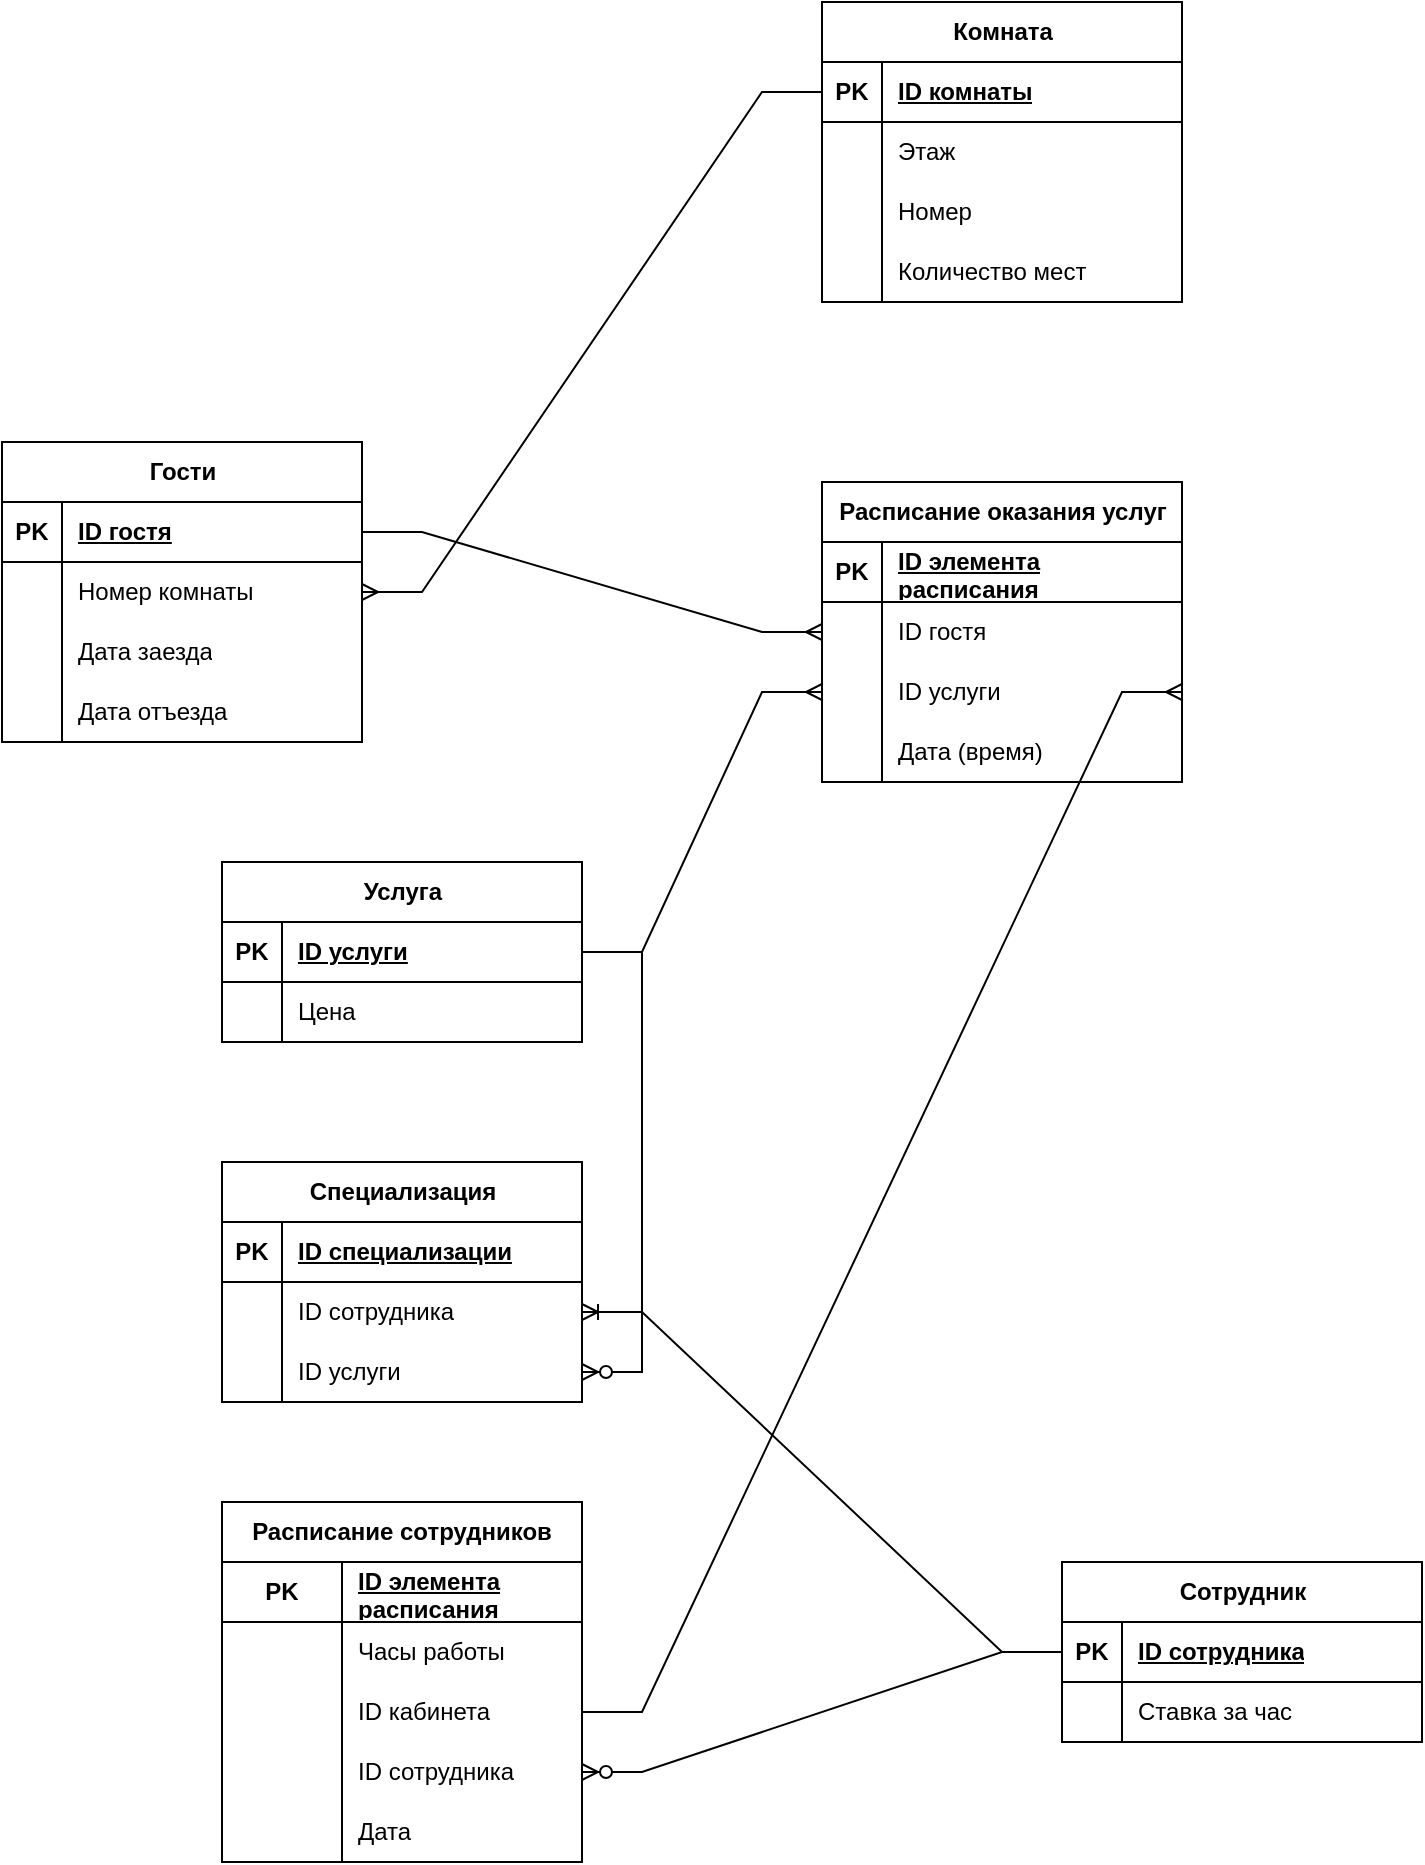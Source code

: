 <mxfile version="24.7.17">
  <diagram id="R2lEEEUBdFMjLlhIrx00" name="Page-1">
    <mxGraphModel dx="1364" dy="1893" grid="1" gridSize="10" guides="1" tooltips="1" connect="1" arrows="1" fold="1" page="1" pageScale="1" pageWidth="850" pageHeight="1100" math="0" shadow="0" extFonts="Permanent Marker^https://fonts.googleapis.com/css?family=Permanent+Marker">
      <root>
        <mxCell id="0" />
        <mxCell id="1" parent="0" />
        <mxCell id="NCpCx7jF1fwBxoFkm1dF-19" value="Гости" style="shape=table;startSize=30;container=1;collapsible=1;childLayout=tableLayout;fixedRows=1;rowLines=0;fontStyle=1;align=center;resizeLast=1;html=1;" parent="1" vertex="1">
          <mxGeometry x="80" y="30" width="180" height="150" as="geometry" />
        </mxCell>
        <mxCell id="NCpCx7jF1fwBxoFkm1dF-20" value="" style="shape=tableRow;horizontal=0;startSize=0;swimlaneHead=0;swimlaneBody=0;fillColor=none;collapsible=0;dropTarget=0;points=[[0,0.5],[1,0.5]];portConstraint=eastwest;top=0;left=0;right=0;bottom=1;" parent="NCpCx7jF1fwBxoFkm1dF-19" vertex="1">
          <mxGeometry y="30" width="180" height="30" as="geometry" />
        </mxCell>
        <mxCell id="NCpCx7jF1fwBxoFkm1dF-21" value="PK" style="shape=partialRectangle;connectable=0;fillColor=none;top=0;left=0;bottom=0;right=0;fontStyle=1;overflow=hidden;whiteSpace=wrap;html=1;" parent="NCpCx7jF1fwBxoFkm1dF-20" vertex="1">
          <mxGeometry width="30" height="30" as="geometry">
            <mxRectangle width="30" height="30" as="alternateBounds" />
          </mxGeometry>
        </mxCell>
        <mxCell id="NCpCx7jF1fwBxoFkm1dF-22" value="ID гостя" style="shape=partialRectangle;connectable=0;fillColor=none;top=0;left=0;bottom=0;right=0;align=left;spacingLeft=6;fontStyle=5;overflow=hidden;whiteSpace=wrap;html=1;" parent="NCpCx7jF1fwBxoFkm1dF-20" vertex="1">
          <mxGeometry x="30" width="150" height="30" as="geometry">
            <mxRectangle width="150" height="30" as="alternateBounds" />
          </mxGeometry>
        </mxCell>
        <mxCell id="NCpCx7jF1fwBxoFkm1dF-23" value="" style="shape=tableRow;horizontal=0;startSize=0;swimlaneHead=0;swimlaneBody=0;fillColor=none;collapsible=0;dropTarget=0;points=[[0,0.5],[1,0.5]];portConstraint=eastwest;top=0;left=0;right=0;bottom=0;" parent="NCpCx7jF1fwBxoFkm1dF-19" vertex="1">
          <mxGeometry y="60" width="180" height="30" as="geometry" />
        </mxCell>
        <mxCell id="NCpCx7jF1fwBxoFkm1dF-24" value="" style="shape=partialRectangle;connectable=0;fillColor=none;top=0;left=0;bottom=0;right=0;editable=1;overflow=hidden;whiteSpace=wrap;html=1;" parent="NCpCx7jF1fwBxoFkm1dF-23" vertex="1">
          <mxGeometry width="30" height="30" as="geometry">
            <mxRectangle width="30" height="30" as="alternateBounds" />
          </mxGeometry>
        </mxCell>
        <mxCell id="NCpCx7jF1fwBxoFkm1dF-25" value="Номер комнаты" style="shape=partialRectangle;connectable=0;fillColor=none;top=0;left=0;bottom=0;right=0;align=left;spacingLeft=6;overflow=hidden;whiteSpace=wrap;html=1;" parent="NCpCx7jF1fwBxoFkm1dF-23" vertex="1">
          <mxGeometry x="30" width="150" height="30" as="geometry">
            <mxRectangle width="150" height="30" as="alternateBounds" />
          </mxGeometry>
        </mxCell>
        <mxCell id="e6hkBYDrYQMkXcnbebvH-100" style="shape=tableRow;horizontal=0;startSize=0;swimlaneHead=0;swimlaneBody=0;fillColor=none;collapsible=0;dropTarget=0;points=[[0,0.5],[1,0.5]];portConstraint=eastwest;top=0;left=0;right=0;bottom=0;" vertex="1" parent="NCpCx7jF1fwBxoFkm1dF-19">
          <mxGeometry y="90" width="180" height="30" as="geometry" />
        </mxCell>
        <mxCell id="e6hkBYDrYQMkXcnbebvH-101" style="shape=partialRectangle;connectable=0;fillColor=none;top=0;left=0;bottom=0;right=0;editable=1;overflow=hidden;whiteSpace=wrap;html=1;" vertex="1" parent="e6hkBYDrYQMkXcnbebvH-100">
          <mxGeometry width="30" height="30" as="geometry">
            <mxRectangle width="30" height="30" as="alternateBounds" />
          </mxGeometry>
        </mxCell>
        <mxCell id="e6hkBYDrYQMkXcnbebvH-102" value="Дата заезда" style="shape=partialRectangle;connectable=0;fillColor=none;top=0;left=0;bottom=0;right=0;align=left;spacingLeft=6;overflow=hidden;whiteSpace=wrap;html=1;" vertex="1" parent="e6hkBYDrYQMkXcnbebvH-100">
          <mxGeometry x="30" width="150" height="30" as="geometry">
            <mxRectangle width="150" height="30" as="alternateBounds" />
          </mxGeometry>
        </mxCell>
        <mxCell id="e6hkBYDrYQMkXcnbebvH-103" style="shape=tableRow;horizontal=0;startSize=0;swimlaneHead=0;swimlaneBody=0;fillColor=none;collapsible=0;dropTarget=0;points=[[0,0.5],[1,0.5]];portConstraint=eastwest;top=0;left=0;right=0;bottom=0;" vertex="1" parent="NCpCx7jF1fwBxoFkm1dF-19">
          <mxGeometry y="120" width="180" height="30" as="geometry" />
        </mxCell>
        <mxCell id="e6hkBYDrYQMkXcnbebvH-104" style="shape=partialRectangle;connectable=0;fillColor=none;top=0;left=0;bottom=0;right=0;editable=1;overflow=hidden;whiteSpace=wrap;html=1;" vertex="1" parent="e6hkBYDrYQMkXcnbebvH-103">
          <mxGeometry width="30" height="30" as="geometry">
            <mxRectangle width="30" height="30" as="alternateBounds" />
          </mxGeometry>
        </mxCell>
        <mxCell id="e6hkBYDrYQMkXcnbebvH-105" value="Дата отъезда" style="shape=partialRectangle;connectable=0;fillColor=none;top=0;left=0;bottom=0;right=0;align=left;spacingLeft=6;overflow=hidden;whiteSpace=wrap;html=1;" vertex="1" parent="e6hkBYDrYQMkXcnbebvH-103">
          <mxGeometry x="30" width="150" height="30" as="geometry">
            <mxRectangle width="150" height="30" as="alternateBounds" />
          </mxGeometry>
        </mxCell>
        <mxCell id="NCpCx7jF1fwBxoFkm1dF-58" value="Расписание оказания услуг" style="shape=table;startSize=30;container=1;collapsible=1;childLayout=tableLayout;fixedRows=1;rowLines=0;fontStyle=1;align=center;resizeLast=1;html=1;" parent="1" vertex="1">
          <mxGeometry x="490" y="50" width="180" height="150" as="geometry" />
        </mxCell>
        <mxCell id="NCpCx7jF1fwBxoFkm1dF-59" value="" style="shape=tableRow;horizontal=0;startSize=0;swimlaneHead=0;swimlaneBody=0;fillColor=none;collapsible=0;dropTarget=0;points=[[0,0.5],[1,0.5]];portConstraint=eastwest;top=0;left=0;right=0;bottom=1;" parent="NCpCx7jF1fwBxoFkm1dF-58" vertex="1">
          <mxGeometry y="30" width="180" height="30" as="geometry" />
        </mxCell>
        <mxCell id="NCpCx7jF1fwBxoFkm1dF-60" value="PK" style="shape=partialRectangle;connectable=0;fillColor=none;top=0;left=0;bottom=0;right=0;fontStyle=1;overflow=hidden;whiteSpace=wrap;html=1;" parent="NCpCx7jF1fwBxoFkm1dF-59" vertex="1">
          <mxGeometry width="30" height="30" as="geometry">
            <mxRectangle width="30" height="30" as="alternateBounds" />
          </mxGeometry>
        </mxCell>
        <mxCell id="NCpCx7jF1fwBxoFkm1dF-61" value="ID элемента расписания" style="shape=partialRectangle;connectable=0;fillColor=none;top=0;left=0;bottom=0;right=0;align=left;spacingLeft=6;fontStyle=5;overflow=hidden;whiteSpace=wrap;html=1;" parent="NCpCx7jF1fwBxoFkm1dF-59" vertex="1">
          <mxGeometry x="30" width="150" height="30" as="geometry">
            <mxRectangle width="150" height="30" as="alternateBounds" />
          </mxGeometry>
        </mxCell>
        <mxCell id="NCpCx7jF1fwBxoFkm1dF-62" value="" style="shape=tableRow;horizontal=0;startSize=0;swimlaneHead=0;swimlaneBody=0;fillColor=none;collapsible=0;dropTarget=0;points=[[0,0.5],[1,0.5]];portConstraint=eastwest;top=0;left=0;right=0;bottom=0;" parent="NCpCx7jF1fwBxoFkm1dF-58" vertex="1">
          <mxGeometry y="60" width="180" height="30" as="geometry" />
        </mxCell>
        <mxCell id="NCpCx7jF1fwBxoFkm1dF-63" value="" style="shape=partialRectangle;connectable=0;fillColor=none;top=0;left=0;bottom=0;right=0;editable=1;overflow=hidden;whiteSpace=wrap;html=1;" parent="NCpCx7jF1fwBxoFkm1dF-62" vertex="1">
          <mxGeometry width="30" height="30" as="geometry">
            <mxRectangle width="30" height="30" as="alternateBounds" />
          </mxGeometry>
        </mxCell>
        <mxCell id="NCpCx7jF1fwBxoFkm1dF-64" value="ID гостя" style="shape=partialRectangle;connectable=0;fillColor=none;top=0;left=0;bottom=0;right=0;align=left;spacingLeft=6;overflow=hidden;whiteSpace=wrap;html=1;" parent="NCpCx7jF1fwBxoFkm1dF-62" vertex="1">
          <mxGeometry x="30" width="150" height="30" as="geometry">
            <mxRectangle width="150" height="30" as="alternateBounds" />
          </mxGeometry>
        </mxCell>
        <mxCell id="NCpCx7jF1fwBxoFkm1dF-65" value="" style="shape=tableRow;horizontal=0;startSize=0;swimlaneHead=0;swimlaneBody=0;fillColor=none;collapsible=0;dropTarget=0;points=[[0,0.5],[1,0.5]];portConstraint=eastwest;top=0;left=0;right=0;bottom=0;" parent="NCpCx7jF1fwBxoFkm1dF-58" vertex="1">
          <mxGeometry y="90" width="180" height="30" as="geometry" />
        </mxCell>
        <mxCell id="NCpCx7jF1fwBxoFkm1dF-66" value="" style="shape=partialRectangle;connectable=0;fillColor=none;top=0;left=0;bottom=0;right=0;editable=1;overflow=hidden;whiteSpace=wrap;html=1;" parent="NCpCx7jF1fwBxoFkm1dF-65" vertex="1">
          <mxGeometry width="30" height="30" as="geometry">
            <mxRectangle width="30" height="30" as="alternateBounds" />
          </mxGeometry>
        </mxCell>
        <mxCell id="NCpCx7jF1fwBxoFkm1dF-67" value="ID услуги" style="shape=partialRectangle;connectable=0;fillColor=none;top=0;left=0;bottom=0;right=0;align=left;spacingLeft=6;overflow=hidden;whiteSpace=wrap;html=1;" parent="NCpCx7jF1fwBxoFkm1dF-65" vertex="1">
          <mxGeometry x="30" width="150" height="30" as="geometry">
            <mxRectangle width="150" height="30" as="alternateBounds" />
          </mxGeometry>
        </mxCell>
        <mxCell id="NCpCx7jF1fwBxoFkm1dF-71" style="shape=tableRow;horizontal=0;startSize=0;swimlaneHead=0;swimlaneBody=0;fillColor=none;collapsible=0;dropTarget=0;points=[[0,0.5],[1,0.5]];portConstraint=eastwest;top=0;left=0;right=0;bottom=0;" parent="NCpCx7jF1fwBxoFkm1dF-58" vertex="1">
          <mxGeometry y="120" width="180" height="30" as="geometry" />
        </mxCell>
        <mxCell id="NCpCx7jF1fwBxoFkm1dF-72" style="shape=partialRectangle;connectable=0;fillColor=none;top=0;left=0;bottom=0;right=0;editable=1;overflow=hidden;whiteSpace=wrap;html=1;" parent="NCpCx7jF1fwBxoFkm1dF-71" vertex="1">
          <mxGeometry width="30" height="30" as="geometry">
            <mxRectangle width="30" height="30" as="alternateBounds" />
          </mxGeometry>
        </mxCell>
        <mxCell id="NCpCx7jF1fwBxoFkm1dF-73" value="Дата (время)" style="shape=partialRectangle;connectable=0;fillColor=none;top=0;left=0;bottom=0;right=0;align=left;spacingLeft=6;overflow=hidden;whiteSpace=wrap;html=1;" parent="NCpCx7jF1fwBxoFkm1dF-71" vertex="1">
          <mxGeometry x="30" width="150" height="30" as="geometry">
            <mxRectangle width="150" height="30" as="alternateBounds" />
          </mxGeometry>
        </mxCell>
        <mxCell id="NCpCx7jF1fwBxoFkm1dF-79" value="" style="edgeStyle=entityRelationEdgeStyle;fontSize=12;html=1;endArrow=ERmany;rounded=0;exitX=1;exitY=0.5;exitDx=0;exitDy=0;entryX=0;entryY=0.5;entryDx=0;entryDy=0;" parent="1" source="NCpCx7jF1fwBxoFkm1dF-20" target="NCpCx7jF1fwBxoFkm1dF-62" edge="1">
          <mxGeometry width="100" height="100" relative="1" as="geometry">
            <mxPoint x="590" y="490" as="sourcePoint" />
            <mxPoint x="690" y="390" as="targetPoint" />
          </mxGeometry>
        </mxCell>
        <mxCell id="NCpCx7jF1fwBxoFkm1dF-135" value="Расписание сотрудников" style="shape=table;startSize=30;container=1;collapsible=1;childLayout=tableLayout;fixedRows=1;rowLines=0;fontStyle=1;align=center;resizeLast=1;html=1;whiteSpace=wrap;" parent="1" vertex="1">
          <mxGeometry x="190" y="560" width="180" height="180" as="geometry" />
        </mxCell>
        <mxCell id="NCpCx7jF1fwBxoFkm1dF-139" value="" style="shape=tableRow;horizontal=0;startSize=0;swimlaneHead=0;swimlaneBody=0;fillColor=none;collapsible=0;dropTarget=0;points=[[0,0.5],[1,0.5]];portConstraint=eastwest;top=0;left=0;right=0;bottom=1;html=1;" parent="NCpCx7jF1fwBxoFkm1dF-135" vertex="1">
          <mxGeometry y="30" width="180" height="30" as="geometry" />
        </mxCell>
        <mxCell id="NCpCx7jF1fwBxoFkm1dF-140" value="PK" style="shape=partialRectangle;connectable=0;fillColor=none;top=0;left=0;bottom=0;right=0;fontStyle=1;overflow=hidden;html=1;whiteSpace=wrap;" parent="NCpCx7jF1fwBxoFkm1dF-139" vertex="1">
          <mxGeometry width="60" height="30" as="geometry">
            <mxRectangle width="60" height="30" as="alternateBounds" />
          </mxGeometry>
        </mxCell>
        <mxCell id="NCpCx7jF1fwBxoFkm1dF-141" value="ID элемента расписания&amp;nbsp;" style="shape=partialRectangle;connectable=0;fillColor=none;top=0;left=0;bottom=0;right=0;align=left;spacingLeft=6;fontStyle=5;overflow=hidden;html=1;whiteSpace=wrap;" parent="NCpCx7jF1fwBxoFkm1dF-139" vertex="1">
          <mxGeometry x="60" width="120" height="30" as="geometry">
            <mxRectangle width="120" height="30" as="alternateBounds" />
          </mxGeometry>
        </mxCell>
        <mxCell id="NCpCx7jF1fwBxoFkm1dF-142" value="" style="shape=tableRow;horizontal=0;startSize=0;swimlaneHead=0;swimlaneBody=0;fillColor=none;collapsible=0;dropTarget=0;points=[[0,0.5],[1,0.5]];portConstraint=eastwest;top=0;left=0;right=0;bottom=0;html=1;" parent="NCpCx7jF1fwBxoFkm1dF-135" vertex="1">
          <mxGeometry y="60" width="180" height="30" as="geometry" />
        </mxCell>
        <mxCell id="NCpCx7jF1fwBxoFkm1dF-143" value="" style="shape=partialRectangle;connectable=0;fillColor=none;top=0;left=0;bottom=0;right=0;editable=1;overflow=hidden;html=1;whiteSpace=wrap;" parent="NCpCx7jF1fwBxoFkm1dF-142" vertex="1">
          <mxGeometry width="60" height="30" as="geometry">
            <mxRectangle width="60" height="30" as="alternateBounds" />
          </mxGeometry>
        </mxCell>
        <mxCell id="NCpCx7jF1fwBxoFkm1dF-144" value="Часы работы" style="shape=partialRectangle;connectable=0;fillColor=none;top=0;left=0;bottom=0;right=0;align=left;spacingLeft=6;overflow=hidden;html=1;whiteSpace=wrap;" parent="NCpCx7jF1fwBxoFkm1dF-142" vertex="1">
          <mxGeometry x="60" width="120" height="30" as="geometry">
            <mxRectangle width="120" height="30" as="alternateBounds" />
          </mxGeometry>
        </mxCell>
        <mxCell id="e6hkBYDrYQMkXcnbebvH-26" style="shape=tableRow;horizontal=0;startSize=0;swimlaneHead=0;swimlaneBody=0;fillColor=none;collapsible=0;dropTarget=0;points=[[0,0.5],[1,0.5]];portConstraint=eastwest;top=0;left=0;right=0;bottom=0;html=1;" vertex="1" parent="NCpCx7jF1fwBxoFkm1dF-135">
          <mxGeometry y="90" width="180" height="30" as="geometry" />
        </mxCell>
        <mxCell id="e6hkBYDrYQMkXcnbebvH-27" style="shape=partialRectangle;connectable=0;fillColor=none;top=0;left=0;bottom=0;right=0;editable=1;overflow=hidden;html=1;whiteSpace=wrap;" vertex="1" parent="e6hkBYDrYQMkXcnbebvH-26">
          <mxGeometry width="60" height="30" as="geometry">
            <mxRectangle width="60" height="30" as="alternateBounds" />
          </mxGeometry>
        </mxCell>
        <mxCell id="e6hkBYDrYQMkXcnbebvH-28" value="ID кабинета" style="shape=partialRectangle;connectable=0;fillColor=none;top=0;left=0;bottom=0;right=0;align=left;spacingLeft=6;overflow=hidden;html=1;whiteSpace=wrap;" vertex="1" parent="e6hkBYDrYQMkXcnbebvH-26">
          <mxGeometry x="60" width="120" height="30" as="geometry">
            <mxRectangle width="120" height="30" as="alternateBounds" />
          </mxGeometry>
        </mxCell>
        <mxCell id="e6hkBYDrYQMkXcnbebvH-29" style="shape=tableRow;horizontal=0;startSize=0;swimlaneHead=0;swimlaneBody=0;fillColor=none;collapsible=0;dropTarget=0;points=[[0,0.5],[1,0.5]];portConstraint=eastwest;top=0;left=0;right=0;bottom=0;html=1;" vertex="1" parent="NCpCx7jF1fwBxoFkm1dF-135">
          <mxGeometry y="120" width="180" height="30" as="geometry" />
        </mxCell>
        <mxCell id="e6hkBYDrYQMkXcnbebvH-30" style="shape=partialRectangle;connectable=0;fillColor=none;top=0;left=0;bottom=0;right=0;editable=1;overflow=hidden;html=1;whiteSpace=wrap;" vertex="1" parent="e6hkBYDrYQMkXcnbebvH-29">
          <mxGeometry width="60" height="30" as="geometry">
            <mxRectangle width="60" height="30" as="alternateBounds" />
          </mxGeometry>
        </mxCell>
        <mxCell id="e6hkBYDrYQMkXcnbebvH-31" value="ID сотрудника" style="shape=partialRectangle;connectable=0;fillColor=none;top=0;left=0;bottom=0;right=0;align=left;spacingLeft=6;overflow=hidden;html=1;whiteSpace=wrap;" vertex="1" parent="e6hkBYDrYQMkXcnbebvH-29">
          <mxGeometry x="60" width="120" height="30" as="geometry">
            <mxRectangle width="120" height="30" as="alternateBounds" />
          </mxGeometry>
        </mxCell>
        <mxCell id="e6hkBYDrYQMkXcnbebvH-33" style="shape=tableRow;horizontal=0;startSize=0;swimlaneHead=0;swimlaneBody=0;fillColor=none;collapsible=0;dropTarget=0;points=[[0,0.5],[1,0.5]];portConstraint=eastwest;top=0;left=0;right=0;bottom=0;html=1;" vertex="1" parent="NCpCx7jF1fwBxoFkm1dF-135">
          <mxGeometry y="150" width="180" height="30" as="geometry" />
        </mxCell>
        <mxCell id="e6hkBYDrYQMkXcnbebvH-34" style="shape=partialRectangle;connectable=0;fillColor=none;top=0;left=0;bottom=0;right=0;editable=1;overflow=hidden;html=1;whiteSpace=wrap;" vertex="1" parent="e6hkBYDrYQMkXcnbebvH-33">
          <mxGeometry width="60" height="30" as="geometry">
            <mxRectangle width="60" height="30" as="alternateBounds" />
          </mxGeometry>
        </mxCell>
        <mxCell id="e6hkBYDrYQMkXcnbebvH-35" value="Дата" style="shape=partialRectangle;connectable=0;fillColor=none;top=0;left=0;bottom=0;right=0;align=left;spacingLeft=6;overflow=hidden;html=1;whiteSpace=wrap;" vertex="1" parent="e6hkBYDrYQMkXcnbebvH-33">
          <mxGeometry x="60" width="120" height="30" as="geometry">
            <mxRectangle width="120" height="30" as="alternateBounds" />
          </mxGeometry>
        </mxCell>
        <mxCell id="e6hkBYDrYQMkXcnbebvH-2" value="Сотрудник" style="shape=table;startSize=30;container=1;collapsible=1;childLayout=tableLayout;fixedRows=1;rowLines=0;fontStyle=1;align=center;resizeLast=1;html=1;" vertex="1" parent="1">
          <mxGeometry x="610" y="590" width="180" height="90" as="geometry" />
        </mxCell>
        <mxCell id="e6hkBYDrYQMkXcnbebvH-3" value="" style="shape=tableRow;horizontal=0;startSize=0;swimlaneHead=0;swimlaneBody=0;fillColor=none;collapsible=0;dropTarget=0;points=[[0,0.5],[1,0.5]];portConstraint=eastwest;top=0;left=0;right=0;bottom=1;" vertex="1" parent="e6hkBYDrYQMkXcnbebvH-2">
          <mxGeometry y="30" width="180" height="30" as="geometry" />
        </mxCell>
        <mxCell id="e6hkBYDrYQMkXcnbebvH-4" value="PK" style="shape=partialRectangle;connectable=0;fillColor=none;top=0;left=0;bottom=0;right=0;fontStyle=1;overflow=hidden;whiteSpace=wrap;html=1;" vertex="1" parent="e6hkBYDrYQMkXcnbebvH-3">
          <mxGeometry width="30" height="30" as="geometry">
            <mxRectangle width="30" height="30" as="alternateBounds" />
          </mxGeometry>
        </mxCell>
        <mxCell id="e6hkBYDrYQMkXcnbebvH-5" value="ID сотрудника" style="shape=partialRectangle;connectable=0;fillColor=none;top=0;left=0;bottom=0;right=0;align=left;spacingLeft=6;fontStyle=5;overflow=hidden;whiteSpace=wrap;html=1;" vertex="1" parent="e6hkBYDrYQMkXcnbebvH-3">
          <mxGeometry x="30" width="150" height="30" as="geometry">
            <mxRectangle width="150" height="30" as="alternateBounds" />
          </mxGeometry>
        </mxCell>
        <mxCell id="e6hkBYDrYQMkXcnbebvH-6" value="" style="shape=tableRow;horizontal=0;startSize=0;swimlaneHead=0;swimlaneBody=0;fillColor=none;collapsible=0;dropTarget=0;points=[[0,0.5],[1,0.5]];portConstraint=eastwest;top=0;left=0;right=0;bottom=0;" vertex="1" parent="e6hkBYDrYQMkXcnbebvH-2">
          <mxGeometry y="60" width="180" height="30" as="geometry" />
        </mxCell>
        <mxCell id="e6hkBYDrYQMkXcnbebvH-7" value="" style="shape=partialRectangle;connectable=0;fillColor=none;top=0;left=0;bottom=0;right=0;editable=1;overflow=hidden;whiteSpace=wrap;html=1;" vertex="1" parent="e6hkBYDrYQMkXcnbebvH-6">
          <mxGeometry width="30" height="30" as="geometry">
            <mxRectangle width="30" height="30" as="alternateBounds" />
          </mxGeometry>
        </mxCell>
        <mxCell id="e6hkBYDrYQMkXcnbebvH-8" value="Ставка за час" style="shape=partialRectangle;connectable=0;fillColor=none;top=0;left=0;bottom=0;right=0;align=left;spacingLeft=6;overflow=hidden;whiteSpace=wrap;html=1;" vertex="1" parent="e6hkBYDrYQMkXcnbebvH-6">
          <mxGeometry x="30" width="150" height="30" as="geometry">
            <mxRectangle width="150" height="30" as="alternateBounds" />
          </mxGeometry>
        </mxCell>
        <mxCell id="e6hkBYDrYQMkXcnbebvH-36" value="" style="edgeStyle=entityRelationEdgeStyle;fontSize=12;html=1;endArrow=ERzeroToMany;endFill=1;rounded=0;entryX=1;entryY=0.5;entryDx=0;entryDy=0;exitX=0;exitY=0.5;exitDx=0;exitDy=0;" edge="1" parent="1" source="e6hkBYDrYQMkXcnbebvH-3" target="e6hkBYDrYQMkXcnbebvH-29">
          <mxGeometry width="100" height="100" relative="1" as="geometry">
            <mxPoint x="370" y="470" as="sourcePoint" />
            <mxPoint x="470" y="370" as="targetPoint" />
          </mxGeometry>
        </mxCell>
        <mxCell id="e6hkBYDrYQMkXcnbebvH-39" value="Услуга" style="shape=table;startSize=30;container=1;collapsible=1;childLayout=tableLayout;fixedRows=1;rowLines=0;fontStyle=1;align=center;resizeLast=1;html=1;" vertex="1" parent="1">
          <mxGeometry x="190" y="240" width="180" height="90" as="geometry" />
        </mxCell>
        <mxCell id="e6hkBYDrYQMkXcnbebvH-40" value="" style="shape=tableRow;horizontal=0;startSize=0;swimlaneHead=0;swimlaneBody=0;fillColor=none;collapsible=0;dropTarget=0;points=[[0,0.5],[1,0.5]];portConstraint=eastwest;top=0;left=0;right=0;bottom=1;" vertex="1" parent="e6hkBYDrYQMkXcnbebvH-39">
          <mxGeometry y="30" width="180" height="30" as="geometry" />
        </mxCell>
        <mxCell id="e6hkBYDrYQMkXcnbebvH-41" value="PK" style="shape=partialRectangle;connectable=0;fillColor=none;top=0;left=0;bottom=0;right=0;fontStyle=1;overflow=hidden;whiteSpace=wrap;html=1;" vertex="1" parent="e6hkBYDrYQMkXcnbebvH-40">
          <mxGeometry width="30" height="30" as="geometry">
            <mxRectangle width="30" height="30" as="alternateBounds" />
          </mxGeometry>
        </mxCell>
        <mxCell id="e6hkBYDrYQMkXcnbebvH-42" value="ID услуги" style="shape=partialRectangle;connectable=0;fillColor=none;top=0;left=0;bottom=0;right=0;align=left;spacingLeft=6;fontStyle=5;overflow=hidden;whiteSpace=wrap;html=1;" vertex="1" parent="e6hkBYDrYQMkXcnbebvH-40">
          <mxGeometry x="30" width="150" height="30" as="geometry">
            <mxRectangle width="150" height="30" as="alternateBounds" />
          </mxGeometry>
        </mxCell>
        <mxCell id="e6hkBYDrYQMkXcnbebvH-43" value="" style="shape=tableRow;horizontal=0;startSize=0;swimlaneHead=0;swimlaneBody=0;fillColor=none;collapsible=0;dropTarget=0;points=[[0,0.5],[1,0.5]];portConstraint=eastwest;top=0;left=0;right=0;bottom=0;" vertex="1" parent="e6hkBYDrYQMkXcnbebvH-39">
          <mxGeometry y="60" width="180" height="30" as="geometry" />
        </mxCell>
        <mxCell id="e6hkBYDrYQMkXcnbebvH-44" value="" style="shape=partialRectangle;connectable=0;fillColor=none;top=0;left=0;bottom=0;right=0;editable=1;overflow=hidden;whiteSpace=wrap;html=1;" vertex="1" parent="e6hkBYDrYQMkXcnbebvH-43">
          <mxGeometry width="30" height="30" as="geometry">
            <mxRectangle width="30" height="30" as="alternateBounds" />
          </mxGeometry>
        </mxCell>
        <mxCell id="e6hkBYDrYQMkXcnbebvH-45" value="Цена" style="shape=partialRectangle;connectable=0;fillColor=none;top=0;left=0;bottom=0;right=0;align=left;spacingLeft=6;overflow=hidden;whiteSpace=wrap;html=1;" vertex="1" parent="e6hkBYDrYQMkXcnbebvH-43">
          <mxGeometry x="30" width="150" height="30" as="geometry">
            <mxRectangle width="150" height="30" as="alternateBounds" />
          </mxGeometry>
        </mxCell>
        <mxCell id="e6hkBYDrYQMkXcnbebvH-65" value="Специализация" style="shape=table;startSize=30;container=1;collapsible=1;childLayout=tableLayout;fixedRows=1;rowLines=0;fontStyle=1;align=center;resizeLast=1;html=1;" vertex="1" parent="1">
          <mxGeometry x="190" y="390" width="180" height="120" as="geometry" />
        </mxCell>
        <mxCell id="e6hkBYDrYQMkXcnbebvH-66" value="" style="shape=tableRow;horizontal=0;startSize=0;swimlaneHead=0;swimlaneBody=0;fillColor=none;collapsible=0;dropTarget=0;points=[[0,0.5],[1,0.5]];portConstraint=eastwest;top=0;left=0;right=0;bottom=1;" vertex="1" parent="e6hkBYDrYQMkXcnbebvH-65">
          <mxGeometry y="30" width="180" height="30" as="geometry" />
        </mxCell>
        <mxCell id="e6hkBYDrYQMkXcnbebvH-67" value="PK" style="shape=partialRectangle;connectable=0;fillColor=none;top=0;left=0;bottom=0;right=0;fontStyle=1;overflow=hidden;whiteSpace=wrap;html=1;" vertex="1" parent="e6hkBYDrYQMkXcnbebvH-66">
          <mxGeometry width="30" height="30" as="geometry">
            <mxRectangle width="30" height="30" as="alternateBounds" />
          </mxGeometry>
        </mxCell>
        <mxCell id="e6hkBYDrYQMkXcnbebvH-68" value="ID специализации" style="shape=partialRectangle;connectable=0;fillColor=none;top=0;left=0;bottom=0;right=0;align=left;spacingLeft=6;fontStyle=5;overflow=hidden;whiteSpace=wrap;html=1;" vertex="1" parent="e6hkBYDrYQMkXcnbebvH-66">
          <mxGeometry x="30" width="150" height="30" as="geometry">
            <mxRectangle width="150" height="30" as="alternateBounds" />
          </mxGeometry>
        </mxCell>
        <mxCell id="e6hkBYDrYQMkXcnbebvH-69" value="" style="shape=tableRow;horizontal=0;startSize=0;swimlaneHead=0;swimlaneBody=0;fillColor=none;collapsible=0;dropTarget=0;points=[[0,0.5],[1,0.5]];portConstraint=eastwest;top=0;left=0;right=0;bottom=0;" vertex="1" parent="e6hkBYDrYQMkXcnbebvH-65">
          <mxGeometry y="60" width="180" height="30" as="geometry" />
        </mxCell>
        <mxCell id="e6hkBYDrYQMkXcnbebvH-70" value="" style="shape=partialRectangle;connectable=0;fillColor=none;top=0;left=0;bottom=0;right=0;editable=1;overflow=hidden;whiteSpace=wrap;html=1;" vertex="1" parent="e6hkBYDrYQMkXcnbebvH-69">
          <mxGeometry width="30" height="30" as="geometry">
            <mxRectangle width="30" height="30" as="alternateBounds" />
          </mxGeometry>
        </mxCell>
        <mxCell id="e6hkBYDrYQMkXcnbebvH-71" value="ID сотрудника" style="shape=partialRectangle;connectable=0;fillColor=none;top=0;left=0;bottom=0;right=0;align=left;spacingLeft=6;overflow=hidden;whiteSpace=wrap;html=1;" vertex="1" parent="e6hkBYDrYQMkXcnbebvH-69">
          <mxGeometry x="30" width="150" height="30" as="geometry">
            <mxRectangle width="150" height="30" as="alternateBounds" />
          </mxGeometry>
        </mxCell>
        <mxCell id="e6hkBYDrYQMkXcnbebvH-72" value="" style="shape=tableRow;horizontal=0;startSize=0;swimlaneHead=0;swimlaneBody=0;fillColor=none;collapsible=0;dropTarget=0;points=[[0,0.5],[1,0.5]];portConstraint=eastwest;top=0;left=0;right=0;bottom=0;" vertex="1" parent="e6hkBYDrYQMkXcnbebvH-65">
          <mxGeometry y="90" width="180" height="30" as="geometry" />
        </mxCell>
        <mxCell id="e6hkBYDrYQMkXcnbebvH-73" value="" style="shape=partialRectangle;connectable=0;fillColor=none;top=0;left=0;bottom=0;right=0;editable=1;overflow=hidden;whiteSpace=wrap;html=1;" vertex="1" parent="e6hkBYDrYQMkXcnbebvH-72">
          <mxGeometry width="30" height="30" as="geometry">
            <mxRectangle width="30" height="30" as="alternateBounds" />
          </mxGeometry>
        </mxCell>
        <mxCell id="e6hkBYDrYQMkXcnbebvH-74" value="ID услуги" style="shape=partialRectangle;connectable=0;fillColor=none;top=0;left=0;bottom=0;right=0;align=left;spacingLeft=6;overflow=hidden;whiteSpace=wrap;html=1;" vertex="1" parent="e6hkBYDrYQMkXcnbebvH-72">
          <mxGeometry x="30" width="150" height="30" as="geometry">
            <mxRectangle width="150" height="30" as="alternateBounds" />
          </mxGeometry>
        </mxCell>
        <mxCell id="e6hkBYDrYQMkXcnbebvH-82" value="" style="edgeStyle=entityRelationEdgeStyle;fontSize=12;html=1;endArrow=ERmany;rounded=0;exitX=1;exitY=0.5;exitDx=0;exitDy=0;entryX=0;entryY=0.5;entryDx=0;entryDy=0;" edge="1" parent="1" source="e6hkBYDrYQMkXcnbebvH-40" target="NCpCx7jF1fwBxoFkm1dF-65">
          <mxGeometry width="100" height="100" relative="1" as="geometry">
            <mxPoint x="370" y="470" as="sourcePoint" />
            <mxPoint x="470" y="370" as="targetPoint" />
          </mxGeometry>
        </mxCell>
        <mxCell id="e6hkBYDrYQMkXcnbebvH-84" value="" style="edgeStyle=entityRelationEdgeStyle;fontSize=12;html=1;endArrow=ERmany;rounded=0;exitX=1;exitY=0.5;exitDx=0;exitDy=0;entryX=1;entryY=0.5;entryDx=0;entryDy=0;" edge="1" parent="1" source="e6hkBYDrYQMkXcnbebvH-26" target="NCpCx7jF1fwBxoFkm1dF-65">
          <mxGeometry width="100" height="100" relative="1" as="geometry">
            <mxPoint x="370" y="470" as="sourcePoint" />
            <mxPoint x="470" y="370" as="targetPoint" />
            <Array as="points">
              <mxPoint x="710" y="160" />
              <mxPoint x="510" y="430" />
              <mxPoint x="780" y="200" />
            </Array>
          </mxGeometry>
        </mxCell>
        <mxCell id="e6hkBYDrYQMkXcnbebvH-85" value="" style="edgeStyle=entityRelationEdgeStyle;fontSize=12;html=1;endArrow=ERoneToMany;rounded=0;entryX=1;entryY=0.5;entryDx=0;entryDy=0;exitX=0;exitY=0.5;exitDx=0;exitDy=0;" edge="1" parent="1" source="e6hkBYDrYQMkXcnbebvH-3" target="e6hkBYDrYQMkXcnbebvH-69">
          <mxGeometry width="100" height="100" relative="1" as="geometry">
            <mxPoint x="370" y="470" as="sourcePoint" />
            <mxPoint x="470" y="370" as="targetPoint" />
          </mxGeometry>
        </mxCell>
        <mxCell id="e6hkBYDrYQMkXcnbebvH-86" value="" style="edgeStyle=entityRelationEdgeStyle;fontSize=12;html=1;endArrow=ERzeroToMany;endFill=1;rounded=0;entryX=1;entryY=0.5;entryDx=0;entryDy=0;exitX=1;exitY=0.5;exitDx=0;exitDy=0;" edge="1" parent="1" source="e6hkBYDrYQMkXcnbebvH-40" target="e6hkBYDrYQMkXcnbebvH-72">
          <mxGeometry width="100" height="100" relative="1" as="geometry">
            <mxPoint x="360" y="303" as="sourcePoint" />
            <mxPoint x="470" y="370" as="targetPoint" />
          </mxGeometry>
        </mxCell>
        <mxCell id="e6hkBYDrYQMkXcnbebvH-87" value="Комната" style="shape=table;startSize=30;container=1;collapsible=1;childLayout=tableLayout;fixedRows=1;rowLines=0;fontStyle=1;align=center;resizeLast=1;html=1;" vertex="1" parent="1">
          <mxGeometry x="490" y="-190" width="180" height="150" as="geometry" />
        </mxCell>
        <mxCell id="e6hkBYDrYQMkXcnbebvH-88" value="" style="shape=tableRow;horizontal=0;startSize=0;swimlaneHead=0;swimlaneBody=0;fillColor=none;collapsible=0;dropTarget=0;points=[[0,0.5],[1,0.5]];portConstraint=eastwest;top=0;left=0;right=0;bottom=1;" vertex="1" parent="e6hkBYDrYQMkXcnbebvH-87">
          <mxGeometry y="30" width="180" height="30" as="geometry" />
        </mxCell>
        <mxCell id="e6hkBYDrYQMkXcnbebvH-89" value="PK" style="shape=partialRectangle;connectable=0;fillColor=none;top=0;left=0;bottom=0;right=0;fontStyle=1;overflow=hidden;whiteSpace=wrap;html=1;" vertex="1" parent="e6hkBYDrYQMkXcnbebvH-88">
          <mxGeometry width="30" height="30" as="geometry">
            <mxRectangle width="30" height="30" as="alternateBounds" />
          </mxGeometry>
        </mxCell>
        <mxCell id="e6hkBYDrYQMkXcnbebvH-90" value="ID комнаты" style="shape=partialRectangle;connectable=0;fillColor=none;top=0;left=0;bottom=0;right=0;align=left;spacingLeft=6;fontStyle=5;overflow=hidden;whiteSpace=wrap;html=1;" vertex="1" parent="e6hkBYDrYQMkXcnbebvH-88">
          <mxGeometry x="30" width="150" height="30" as="geometry">
            <mxRectangle width="150" height="30" as="alternateBounds" />
          </mxGeometry>
        </mxCell>
        <mxCell id="e6hkBYDrYQMkXcnbebvH-91" value="" style="shape=tableRow;horizontal=0;startSize=0;swimlaneHead=0;swimlaneBody=0;fillColor=none;collapsible=0;dropTarget=0;points=[[0,0.5],[1,0.5]];portConstraint=eastwest;top=0;left=0;right=0;bottom=0;" vertex="1" parent="e6hkBYDrYQMkXcnbebvH-87">
          <mxGeometry y="60" width="180" height="30" as="geometry" />
        </mxCell>
        <mxCell id="e6hkBYDrYQMkXcnbebvH-92" value="" style="shape=partialRectangle;connectable=0;fillColor=none;top=0;left=0;bottom=0;right=0;editable=1;overflow=hidden;whiteSpace=wrap;html=1;" vertex="1" parent="e6hkBYDrYQMkXcnbebvH-91">
          <mxGeometry width="30" height="30" as="geometry">
            <mxRectangle width="30" height="30" as="alternateBounds" />
          </mxGeometry>
        </mxCell>
        <mxCell id="e6hkBYDrYQMkXcnbebvH-93" value="Этаж" style="shape=partialRectangle;connectable=0;fillColor=none;top=0;left=0;bottom=0;right=0;align=left;spacingLeft=6;overflow=hidden;whiteSpace=wrap;html=1;" vertex="1" parent="e6hkBYDrYQMkXcnbebvH-91">
          <mxGeometry x="30" width="150" height="30" as="geometry">
            <mxRectangle width="150" height="30" as="alternateBounds" />
          </mxGeometry>
        </mxCell>
        <mxCell id="e6hkBYDrYQMkXcnbebvH-94" value="" style="shape=tableRow;horizontal=0;startSize=0;swimlaneHead=0;swimlaneBody=0;fillColor=none;collapsible=0;dropTarget=0;points=[[0,0.5],[1,0.5]];portConstraint=eastwest;top=0;left=0;right=0;bottom=0;" vertex="1" parent="e6hkBYDrYQMkXcnbebvH-87">
          <mxGeometry y="90" width="180" height="30" as="geometry" />
        </mxCell>
        <mxCell id="e6hkBYDrYQMkXcnbebvH-95" value="" style="shape=partialRectangle;connectable=0;fillColor=none;top=0;left=0;bottom=0;right=0;editable=1;overflow=hidden;whiteSpace=wrap;html=1;" vertex="1" parent="e6hkBYDrYQMkXcnbebvH-94">
          <mxGeometry width="30" height="30" as="geometry">
            <mxRectangle width="30" height="30" as="alternateBounds" />
          </mxGeometry>
        </mxCell>
        <mxCell id="e6hkBYDrYQMkXcnbebvH-96" value="Номер" style="shape=partialRectangle;connectable=0;fillColor=none;top=0;left=0;bottom=0;right=0;align=left;spacingLeft=6;overflow=hidden;whiteSpace=wrap;html=1;" vertex="1" parent="e6hkBYDrYQMkXcnbebvH-94">
          <mxGeometry x="30" width="150" height="30" as="geometry">
            <mxRectangle width="150" height="30" as="alternateBounds" />
          </mxGeometry>
        </mxCell>
        <mxCell id="e6hkBYDrYQMkXcnbebvH-97" value="" style="shape=tableRow;horizontal=0;startSize=0;swimlaneHead=0;swimlaneBody=0;fillColor=none;collapsible=0;dropTarget=0;points=[[0,0.5],[1,0.5]];portConstraint=eastwest;top=0;left=0;right=0;bottom=0;" vertex="1" parent="e6hkBYDrYQMkXcnbebvH-87">
          <mxGeometry y="120" width="180" height="30" as="geometry" />
        </mxCell>
        <mxCell id="e6hkBYDrYQMkXcnbebvH-98" value="" style="shape=partialRectangle;connectable=0;fillColor=none;top=0;left=0;bottom=0;right=0;editable=1;overflow=hidden;whiteSpace=wrap;html=1;" vertex="1" parent="e6hkBYDrYQMkXcnbebvH-97">
          <mxGeometry width="30" height="30" as="geometry">
            <mxRectangle width="30" height="30" as="alternateBounds" />
          </mxGeometry>
        </mxCell>
        <mxCell id="e6hkBYDrYQMkXcnbebvH-99" value="Количество мест" style="shape=partialRectangle;connectable=0;fillColor=none;top=0;left=0;bottom=0;right=0;align=left;spacingLeft=6;overflow=hidden;whiteSpace=wrap;html=1;" vertex="1" parent="e6hkBYDrYQMkXcnbebvH-97">
          <mxGeometry x="30" width="150" height="30" as="geometry">
            <mxRectangle width="150" height="30" as="alternateBounds" />
          </mxGeometry>
        </mxCell>
        <mxCell id="e6hkBYDrYQMkXcnbebvH-106" value="" style="edgeStyle=entityRelationEdgeStyle;fontSize=12;html=1;endArrow=ERmany;rounded=0;exitX=0;exitY=0.5;exitDx=0;exitDy=0;entryX=1;entryY=0.5;entryDx=0;entryDy=0;" edge="1" parent="1" source="e6hkBYDrYQMkXcnbebvH-88" target="NCpCx7jF1fwBxoFkm1dF-23">
          <mxGeometry width="100" height="100" relative="1" as="geometry">
            <mxPoint x="370" y="480" as="sourcePoint" />
            <mxPoint x="470" y="380" as="targetPoint" />
          </mxGeometry>
        </mxCell>
      </root>
    </mxGraphModel>
  </diagram>
</mxfile>
